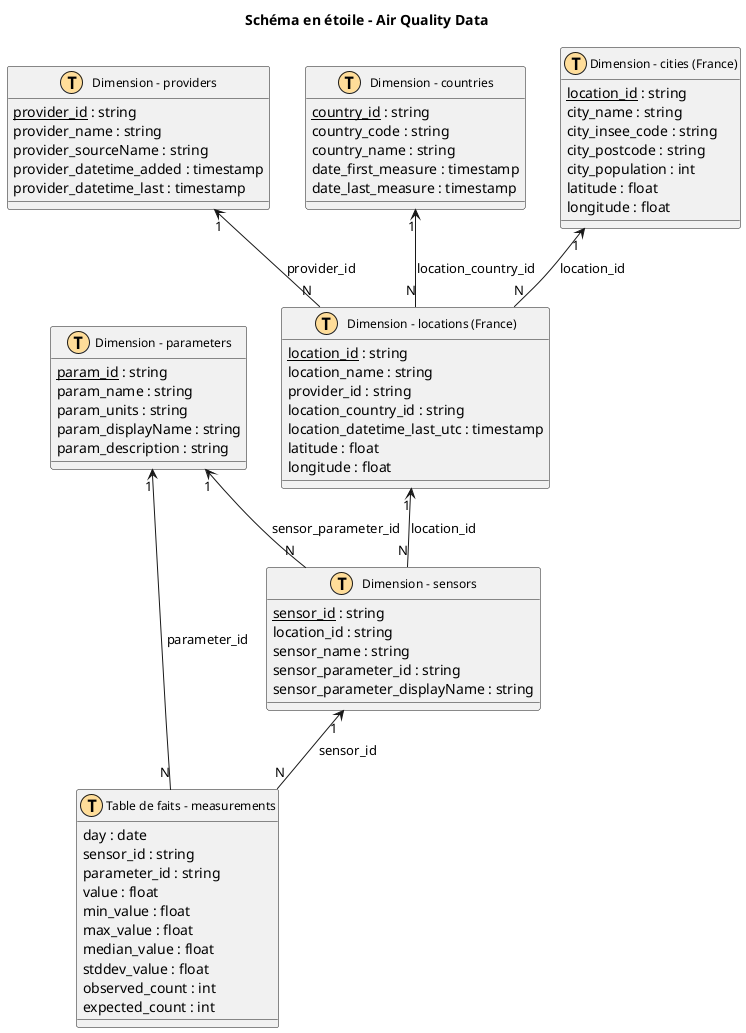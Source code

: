 @startuml
!define TABLE(name,desc) class name as "desc" << (T,#FFDD99) >>
!define PK(x) <u>x</u>

skinparam class {
  BackgroundColor<<T>> LightYellow
  BorderColor<<T>> DarkOrange
  FontSize 12
  FontName Century Gothic
}

title Schéma en étoile - Air Quality Data

' Table de faits au centre
TABLE(measurements, "Table de faits - measurements")
measurements : day : date
measurements : sensor_id : string
measurements : parameter_id : string
measurements : value : float
measurements : min_value : float
measurements : max_value : float
measurements : median_value : float
measurements : stddev_value : float
measurements : observed_count : int
measurements : expected_count : int

' Tables de Dimensions - autour
TABLE(parameters, "Dimension - parameters")
parameters : PK(param_id) : string
parameters : param_name : string
parameters : param_units : string
parameters : param_displayName : string
parameters : param_description : string

TABLE(world_sensors, "Dimension - sensors")
world_sensors : PK(sensor_id) : string
world_sensors : location_id : string
world_sensors : sensor_name : string
world_sensors : sensor_parameter_id : string
world_sensors : sensor_parameter_displayName : string

TABLE(france_locations, "Dimension - locations (France)")
france_locations : PK(location_id) : string
france_locations : location_name : string
france_locations : provider_id : string
france_locations : location_country_id : string
france_locations : location_datetime_last_utc : timestamp
france_locations : latitude : float
france_locations : longitude : float

TABLE(providers, "Dimension - providers")
providers : PK(provider_id) : string
providers : provider_name : string
providers : provider_sourceName : string
providers : provider_datetime_added : timestamp
providers : provider_datetime_last : timestamp

TABLE(countries, "Dimension - countries")
countries : PK(country_id) : string
countries : country_code : string
countries : country_name : string
countries : date_first_measure : timestamp
countries : date_last_measure : timestamp

TABLE(france_cities_sensors, "Dimension - cities (France)")
france_cities_sensors : PK(location_id) : string
france_cities_sensors : city_name : string
france_cities_sensors : city_insee_code : string
france_cities_sensors : city_postcode : string
france_cities_sensors : city_population : int
france_cities_sensors : latitude : float
france_cities_sensors : longitude : float

' Relations
parameters "1" <-- "N" measurements : parameter_id
world_sensors "1" <-- "N" measurements : sensor_id

parameters "1" <-- "N" world_sensors : sensor_parameter_id
france_locations "1" <-- "N" world_sensors : location_id
providers "1" <-- "N" france_locations : provider_id
countries "1" <-- "N" france_locations : location_country_id
france_cities_sensors "1" <-- "N" france_locations : location_id

@enduml